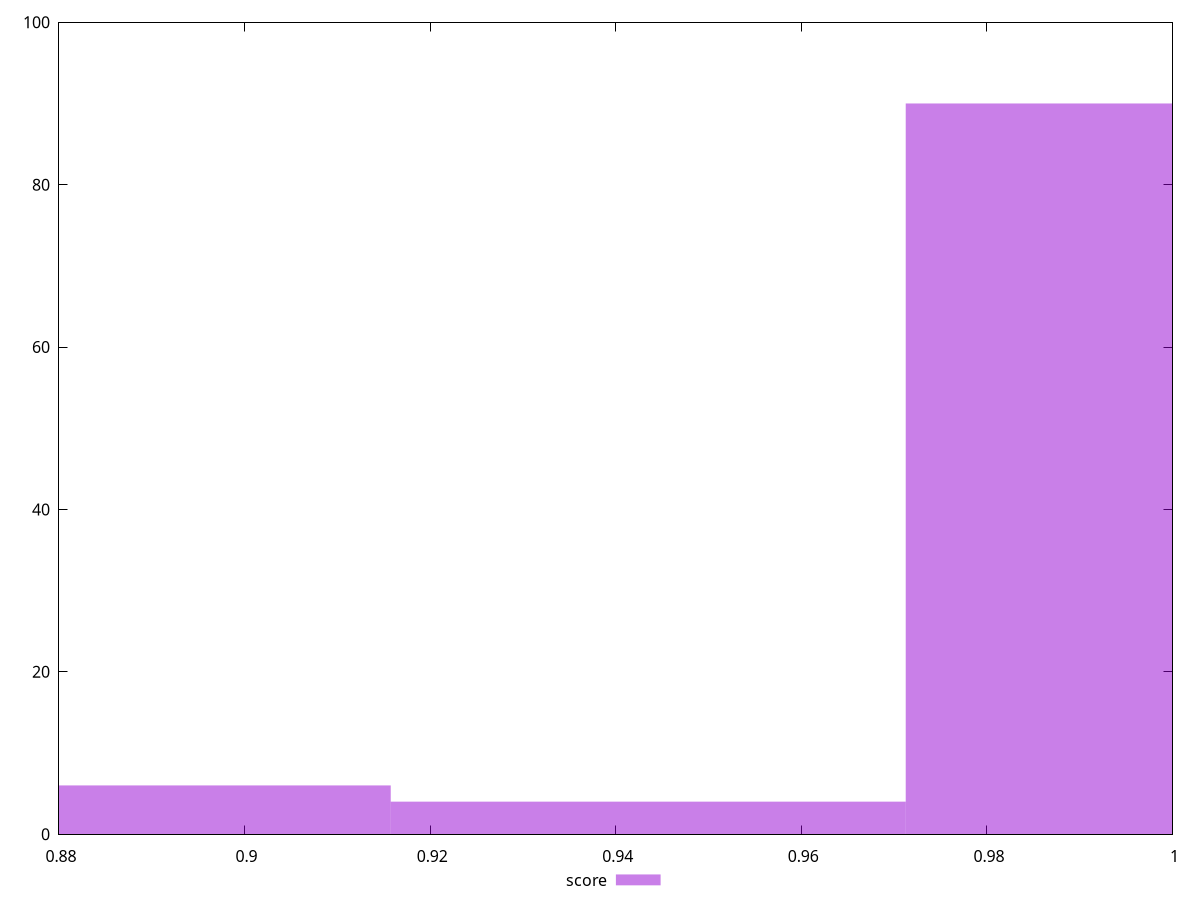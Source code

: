 reset

$score <<EOF
0.9990000784826782 90
0.8880000697623807 6
0.9435000741225295 4
EOF

set key outside below
set boxwidth 0.05550000436014879
set xrange [0.88:1]
set yrange [0:100]
set trange [0:100]
set style fill transparent solid 0.5 noborder
set terminal svg size 640, 490 enhanced background rgb 'white'
set output "report_00019_2021-02-10T18-14-37.922Z//unminified-css/samples/pages/score/histogram.svg"

plot $score title "score" with boxes

reset
